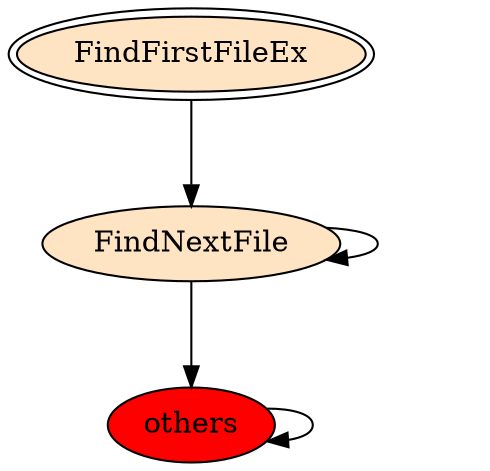 digraph "./REPORTS/6790/API_PER_CATEGORY/FindNextFile.exe_5804_Files and I_O (Local file system)_API_per_Category_Transition_Matrix" {
	FindFirstFileEx [label=FindFirstFileEx fillcolor=bisque peripheries=2 style=filled]
	FindNextFile [label=FindNextFile fillcolor=bisque style=filled]
	FindFirstFileEx -> FindNextFile [label=1.0 fontcolor=white]
	FindNextFile -> FindNextFile [label=0.9091 fontcolor=white]
	others [label=others fillcolor=red style=filled]
	FindNextFile -> others [label=0.0909 fontcolor=white]
	others -> others [label=1.0 fontcolor=white]
}
